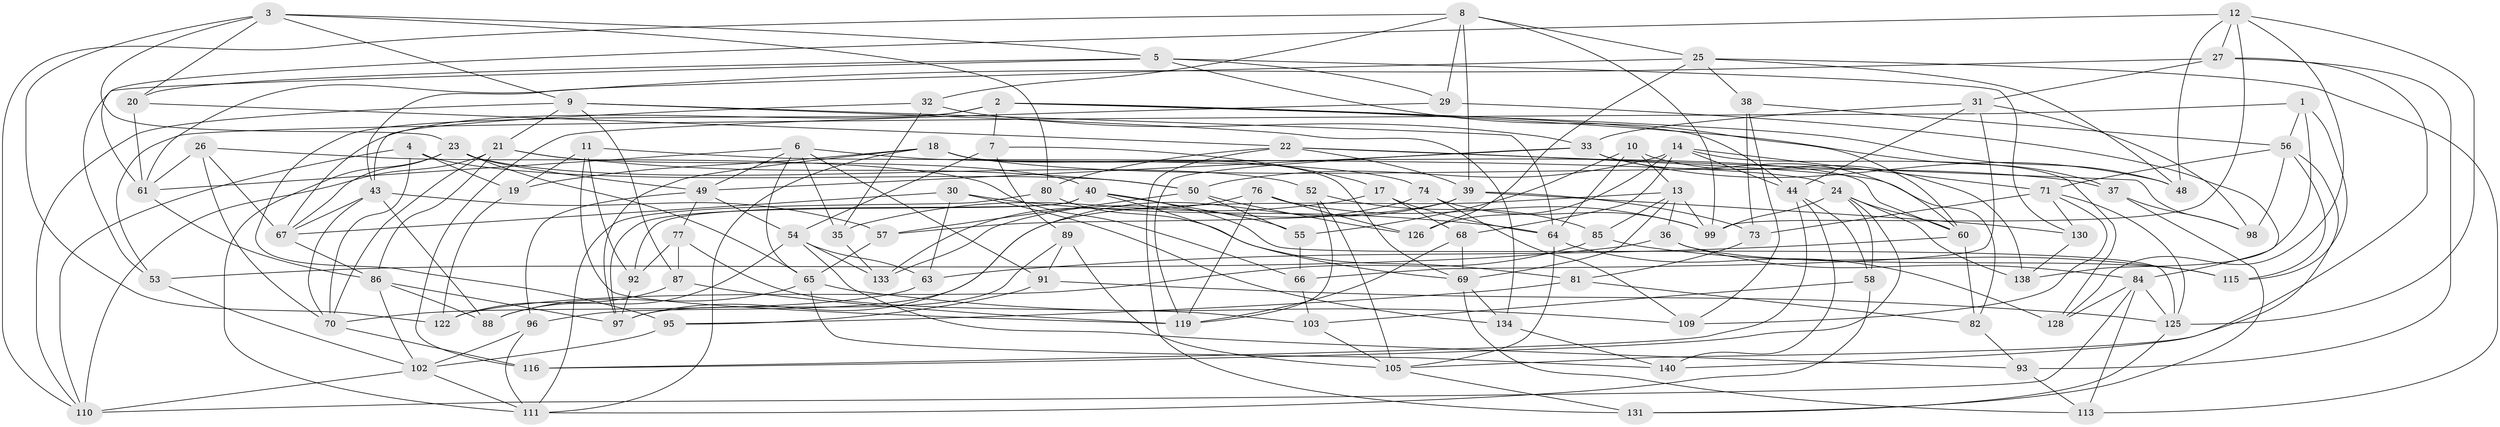 // Generated by graph-tools (version 1.1) at 2025/24/03/03/25 07:24:28]
// undirected, 100 vertices, 243 edges
graph export_dot {
graph [start="1"]
  node [color=gray90,style=filled];
  1;
  2 [super="+41"];
  3 [super="+75"];
  4;
  5 [super="+15"];
  6 [super="+46"];
  7;
  8 [super="+104"];
  9 [super="+16"];
  10;
  11;
  12 [super="+42"];
  13 [super="+83"];
  14 [super="+62"];
  17;
  18 [super="+34"];
  19;
  20;
  21 [super="+117"];
  22 [super="+45"];
  23 [super="+28"];
  24 [super="+47"];
  25 [super="+79"];
  26;
  27 [super="+137"];
  29;
  30;
  31 [super="+120"];
  32;
  33 [super="+51"];
  35;
  36;
  37;
  38;
  39 [super="+114"];
  40 [super="+121"];
  43 [super="+78"];
  44 [super="+101"];
  48;
  49 [super="+94"];
  50 [super="+118"];
  52;
  53;
  54 [super="+124"];
  55;
  56 [super="+59"];
  57;
  58;
  60 [super="+100"];
  61 [super="+72"];
  63;
  64 [super="+127"];
  65 [super="+143"];
  66;
  67 [super="+144"];
  68;
  69 [super="+90"];
  70 [super="+112"];
  71 [super="+135"];
  73;
  74;
  76;
  77;
  80;
  81;
  82;
  84 [super="+107"];
  85;
  86 [super="+108"];
  87;
  88;
  89;
  91;
  92;
  93;
  95;
  96;
  97 [super="+106"];
  98;
  99 [super="+136"];
  102 [super="+129"];
  103;
  105 [super="+123"];
  109;
  110 [super="+141"];
  111 [super="+139"];
  113;
  115;
  116;
  119 [super="+142"];
  122;
  125 [super="+132"];
  126;
  128;
  130;
  131;
  133;
  134;
  138;
  140;
  1 -- 115;
  1 -- 138;
  1 -- 53;
  1 -- 56;
  2 -- 48;
  2 -- 44;
  2 -- 7;
  2 -- 67;
  2 -- 37;
  2 -- 95;
  3 -- 80;
  3 -- 20;
  3 -- 5;
  3 -- 122;
  3 -- 9;
  3 -- 23;
  4 -- 19;
  4 -- 110;
  4 -- 50;
  4 -- 70;
  5 -- 53;
  5 -- 130;
  5 -- 29;
  5 -- 20;
  5 -- 60;
  6 -- 74;
  6 -- 49;
  6 -- 65;
  6 -- 91;
  6 -- 35;
  6 -- 61;
  7 -- 17;
  7 -- 89;
  7 -- 54;
  8 -- 39;
  8 -- 29;
  8 -- 32;
  8 -- 99;
  8 -- 25;
  8 -- 110;
  9 -- 134;
  9 -- 110;
  9 -- 64;
  9 -- 87;
  9 -- 21;
  10 -- 55;
  10 -- 13;
  10 -- 138;
  10 -- 64;
  11 -- 119;
  11 -- 19;
  11 -- 92;
  11 -- 24;
  12 -- 125;
  12 -- 27;
  12 -- 128;
  12 -- 48;
  12 -- 99;
  12 -- 61;
  13 -- 96;
  13 -- 85;
  13 -- 69;
  13 -- 99;
  13 -- 36;
  14 -- 68;
  14 -- 128;
  14 -- 50;
  14 -- 126;
  14 -- 44;
  14 -- 71;
  17 -- 35;
  17 -- 68;
  17 -- 64;
  18 -- 37;
  18 -- 97;
  18 -- 111;
  18 -- 19;
  18 -- 69;
  18 -- 60;
  19 -- 122;
  20 -- 61;
  20 -- 22;
  21 -- 70;
  21 -- 86;
  21 -- 110;
  21 -- 40;
  21 -- 50;
  22 -- 80;
  22 -- 131;
  22 -- 82;
  22 -- 98;
  22 -- 39;
  23 -- 111;
  23 -- 49;
  23 -- 65;
  23 -- 67;
  23 -- 52;
  24 -- 58;
  24 -- 138;
  24 -- 116;
  24 -- 99;
  24 -- 60;
  25 -- 126;
  25 -- 43;
  25 -- 113;
  25 -- 48;
  25 -- 38;
  26 -- 66;
  26 -- 70;
  26 -- 67;
  26 -- 61;
  27 -- 93;
  27 -- 31 [weight=2];
  27 -- 105;
  27 -- 61;
  29 -- 116;
  29 -- 84;
  30 -- 134;
  30 -- 64;
  30 -- 63;
  30 -- 67;
  31 -- 66;
  31 -- 44;
  31 -- 98;
  31 -- 33;
  32 -- 43;
  32 -- 33;
  32 -- 35;
  33 -- 48;
  33 -- 119;
  33 -- 49;
  33 -- 60;
  35 -- 133;
  36 -- 115;
  36 -- 53;
  36 -- 84;
  37 -- 98;
  37 -- 131;
  38 -- 73;
  38 -- 109;
  38 -- 56;
  39 -- 73;
  39 -- 130;
  39 -- 57;
  39 -- 97;
  40 -- 97;
  40 -- 125;
  40 -- 92;
  40 -- 69;
  40 -- 55;
  43 -- 70;
  43 -- 88;
  43 -- 57;
  43 -- 67;
  44 -- 140;
  44 -- 116;
  44 -- 58;
  49 -- 77;
  49 -- 96;
  49 -- 54;
  50 -- 126;
  50 -- 55;
  50 -- 57;
  52 -- 119;
  52 -- 85;
  52 -- 105;
  53 -- 102;
  54 -- 63;
  54 -- 133;
  54 -- 88;
  54 -- 93;
  55 -- 66;
  56 -- 98;
  56 -- 115;
  56 -- 140;
  56 -- 71;
  57 -- 65;
  58 -- 111;
  58 -- 103;
  60 -- 82;
  60 -- 63;
  61 -- 86;
  63 -- 70;
  64 -- 105;
  64 -- 128;
  65 -- 88;
  65 -- 109;
  65 -- 140;
  66 -- 103;
  67 -- 86;
  68 -- 119;
  68 -- 69;
  69 -- 134;
  69 -- 113;
  70 -- 116;
  71 -- 109;
  71 -- 125;
  71 -- 130;
  71 -- 73;
  73 -- 81;
  74 -- 109;
  74 -- 133;
  74 -- 99;
  76 -- 133;
  76 -- 126;
  76 -- 99;
  76 -- 119;
  77 -- 92;
  77 -- 87;
  77 -- 103;
  80 -- 81;
  80 -- 111;
  81 -- 95;
  81 -- 82;
  82 -- 93;
  84 -- 128;
  84 -- 113;
  84 -- 125;
  84 -- 110;
  85 -- 115;
  85 -- 122;
  86 -- 88;
  86 -- 97;
  86 -- 102;
  87 -- 122;
  87 -- 119;
  89 -- 105;
  89 -- 97;
  89 -- 91;
  91 -- 95;
  91 -- 125;
  92 -- 97;
  93 -- 113;
  95 -- 102;
  96 -- 102;
  96 -- 111;
  102 -- 111;
  102 -- 110;
  103 -- 105;
  105 -- 131;
  125 -- 131;
  130 -- 138;
  134 -- 140;
}
